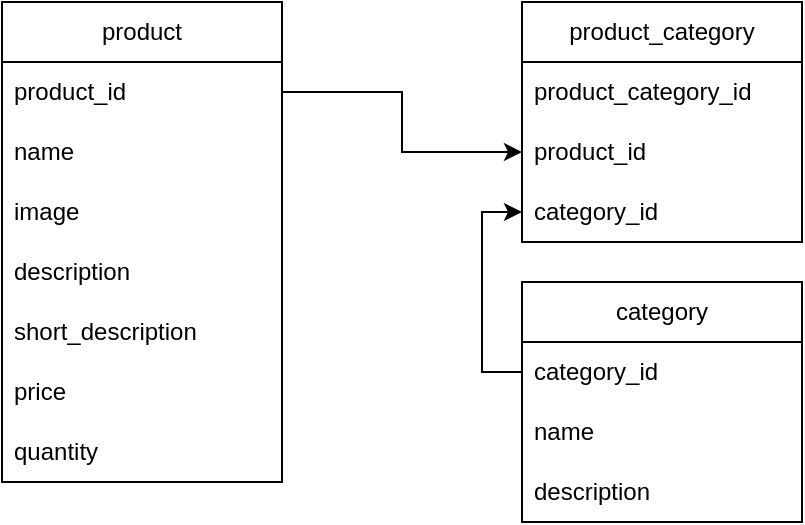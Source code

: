 <mxfile version="21.2.4" type="device">
  <diagram name="Page-1" id="a7904f86-f2b4-8e86-fa97-74104820619b">
    <mxGraphModel dx="1026" dy="692" grid="1" gridSize="10" guides="1" tooltips="1" connect="1" arrows="1" fold="1" page="1" pageScale="1" pageWidth="1100" pageHeight="850" background="none" math="0" shadow="0">
      <root>
        <mxCell id="0" />
        <mxCell id="1" parent="0" />
        <mxCell id="tMKFqVctg4K7lp6MgbLE-1" value="product" style="swimlane;fontStyle=0;childLayout=stackLayout;horizontal=1;startSize=30;horizontalStack=0;resizeParent=1;resizeParentMax=0;resizeLast=0;collapsible=1;marginBottom=0;whiteSpace=wrap;html=1;" vertex="1" parent="1">
          <mxGeometry x="100" y="80" width="140" height="240" as="geometry" />
        </mxCell>
        <mxCell id="tMKFqVctg4K7lp6MgbLE-2" value="product_id" style="text;strokeColor=none;fillColor=none;align=left;verticalAlign=middle;spacingLeft=4;spacingRight=4;overflow=hidden;points=[[0,0.5],[1,0.5]];portConstraint=eastwest;rotatable=0;whiteSpace=wrap;html=1;" vertex="1" parent="tMKFqVctg4K7lp6MgbLE-1">
          <mxGeometry y="30" width="140" height="30" as="geometry" />
        </mxCell>
        <mxCell id="tMKFqVctg4K7lp6MgbLE-3" value="name" style="text;strokeColor=none;fillColor=none;align=left;verticalAlign=middle;spacingLeft=4;spacingRight=4;overflow=hidden;points=[[0,0.5],[1,0.5]];portConstraint=eastwest;rotatable=0;whiteSpace=wrap;html=1;" vertex="1" parent="tMKFqVctg4K7lp6MgbLE-1">
          <mxGeometry y="60" width="140" height="30" as="geometry" />
        </mxCell>
        <mxCell id="tMKFqVctg4K7lp6MgbLE-4" value="image" style="text;strokeColor=none;fillColor=none;align=left;verticalAlign=middle;spacingLeft=4;spacingRight=4;overflow=hidden;points=[[0,0.5],[1,0.5]];portConstraint=eastwest;rotatable=0;whiteSpace=wrap;html=1;" vertex="1" parent="tMKFqVctg4K7lp6MgbLE-1">
          <mxGeometry y="90" width="140" height="30" as="geometry" />
        </mxCell>
        <mxCell id="tMKFqVctg4K7lp6MgbLE-13" value="description" style="text;strokeColor=none;fillColor=none;align=left;verticalAlign=middle;spacingLeft=4;spacingRight=4;overflow=hidden;points=[[0,0.5],[1,0.5]];portConstraint=eastwest;rotatable=0;whiteSpace=wrap;html=1;" vertex="1" parent="tMKFqVctg4K7lp6MgbLE-1">
          <mxGeometry y="120" width="140" height="30" as="geometry" />
        </mxCell>
        <mxCell id="tMKFqVctg4K7lp6MgbLE-14" value="short_description" style="text;strokeColor=none;fillColor=none;align=left;verticalAlign=middle;spacingLeft=4;spacingRight=4;overflow=hidden;points=[[0,0.5],[1,0.5]];portConstraint=eastwest;rotatable=0;whiteSpace=wrap;html=1;" vertex="1" parent="tMKFqVctg4K7lp6MgbLE-1">
          <mxGeometry y="150" width="140" height="30" as="geometry" />
        </mxCell>
        <mxCell id="tMKFqVctg4K7lp6MgbLE-15" value="price" style="text;strokeColor=none;fillColor=none;align=left;verticalAlign=middle;spacingLeft=4;spacingRight=4;overflow=hidden;points=[[0,0.5],[1,0.5]];portConstraint=eastwest;rotatable=0;whiteSpace=wrap;html=1;" vertex="1" parent="tMKFqVctg4K7lp6MgbLE-1">
          <mxGeometry y="180" width="140" height="30" as="geometry" />
        </mxCell>
        <mxCell id="tMKFqVctg4K7lp6MgbLE-16" value="quantity" style="text;strokeColor=none;fillColor=none;align=left;verticalAlign=middle;spacingLeft=4;spacingRight=4;overflow=hidden;points=[[0,0.5],[1,0.5]];portConstraint=eastwest;rotatable=0;whiteSpace=wrap;html=1;" vertex="1" parent="tMKFqVctg4K7lp6MgbLE-1">
          <mxGeometry y="210" width="140" height="30" as="geometry" />
        </mxCell>
        <mxCell id="tMKFqVctg4K7lp6MgbLE-5" value="category" style="swimlane;fontStyle=0;childLayout=stackLayout;horizontal=1;startSize=30;horizontalStack=0;resizeParent=1;resizeParentMax=0;resizeLast=0;collapsible=1;marginBottom=0;whiteSpace=wrap;html=1;" vertex="1" parent="1">
          <mxGeometry x="360" y="220" width="140" height="120" as="geometry" />
        </mxCell>
        <mxCell id="tMKFqVctg4K7lp6MgbLE-6" value="category_id" style="text;strokeColor=none;fillColor=none;align=left;verticalAlign=middle;spacingLeft=4;spacingRight=4;overflow=hidden;points=[[0,0.5],[1,0.5]];portConstraint=eastwest;rotatable=0;whiteSpace=wrap;html=1;" vertex="1" parent="tMKFqVctg4K7lp6MgbLE-5">
          <mxGeometry y="30" width="140" height="30" as="geometry" />
        </mxCell>
        <mxCell id="tMKFqVctg4K7lp6MgbLE-7" value="name" style="text;strokeColor=none;fillColor=none;align=left;verticalAlign=middle;spacingLeft=4;spacingRight=4;overflow=hidden;points=[[0,0.5],[1,0.5]];portConstraint=eastwest;rotatable=0;whiteSpace=wrap;html=1;" vertex="1" parent="tMKFqVctg4K7lp6MgbLE-5">
          <mxGeometry y="60" width="140" height="30" as="geometry" />
        </mxCell>
        <mxCell id="tMKFqVctg4K7lp6MgbLE-18" value="description" style="text;strokeColor=none;fillColor=none;align=left;verticalAlign=middle;spacingLeft=4;spacingRight=4;overflow=hidden;points=[[0,0.5],[1,0.5]];portConstraint=eastwest;rotatable=0;whiteSpace=wrap;html=1;" vertex="1" parent="tMKFqVctg4K7lp6MgbLE-5">
          <mxGeometry y="90" width="140" height="30" as="geometry" />
        </mxCell>
        <mxCell id="tMKFqVctg4K7lp6MgbLE-9" value="product_category" style="swimlane;fontStyle=0;childLayout=stackLayout;horizontal=1;startSize=30;horizontalStack=0;resizeParent=1;resizeParentMax=0;resizeLast=0;collapsible=1;marginBottom=0;whiteSpace=wrap;html=1;" vertex="1" parent="1">
          <mxGeometry x="360" y="80" width="140" height="120" as="geometry" />
        </mxCell>
        <mxCell id="tMKFqVctg4K7lp6MgbLE-25" value="product_category_id" style="text;strokeColor=none;fillColor=none;align=left;verticalAlign=middle;spacingLeft=4;spacingRight=4;overflow=hidden;points=[[0,0.5],[1,0.5]];portConstraint=eastwest;rotatable=0;whiteSpace=wrap;html=1;" vertex="1" parent="tMKFqVctg4K7lp6MgbLE-9">
          <mxGeometry y="30" width="140" height="30" as="geometry" />
        </mxCell>
        <mxCell id="tMKFqVctg4K7lp6MgbLE-10" value="product_id" style="text;strokeColor=none;fillColor=none;align=left;verticalAlign=middle;spacingLeft=4;spacingRight=4;overflow=hidden;points=[[0,0.5],[1,0.5]];portConstraint=eastwest;rotatable=0;whiteSpace=wrap;html=1;" vertex="1" parent="tMKFqVctg4K7lp6MgbLE-9">
          <mxGeometry y="60" width="140" height="30" as="geometry" />
        </mxCell>
        <mxCell id="tMKFqVctg4K7lp6MgbLE-11" value="category_id" style="text;strokeColor=none;fillColor=none;align=left;verticalAlign=middle;spacingLeft=4;spacingRight=4;overflow=hidden;points=[[0,0.5],[1,0.5]];portConstraint=eastwest;rotatable=0;whiteSpace=wrap;html=1;" vertex="1" parent="tMKFqVctg4K7lp6MgbLE-9">
          <mxGeometry y="90" width="140" height="30" as="geometry" />
        </mxCell>
        <mxCell id="tMKFqVctg4K7lp6MgbLE-23" style="edgeStyle=orthogonalEdgeStyle;rounded=0;orthogonalLoop=1;jettySize=auto;html=1;exitX=1;exitY=0.5;exitDx=0;exitDy=0;entryX=0;entryY=0.5;entryDx=0;entryDy=0;" edge="1" parent="1" source="tMKFqVctg4K7lp6MgbLE-2" target="tMKFqVctg4K7lp6MgbLE-10">
          <mxGeometry relative="1" as="geometry" />
        </mxCell>
        <mxCell id="tMKFqVctg4K7lp6MgbLE-24" style="edgeStyle=orthogonalEdgeStyle;rounded=0;orthogonalLoop=1;jettySize=auto;html=1;exitX=0;exitY=0.5;exitDx=0;exitDy=0;entryX=0;entryY=0.5;entryDx=0;entryDy=0;" edge="1" parent="1" source="tMKFqVctg4K7lp6MgbLE-6" target="tMKFqVctg4K7lp6MgbLE-11">
          <mxGeometry relative="1" as="geometry" />
        </mxCell>
      </root>
    </mxGraphModel>
  </diagram>
</mxfile>
